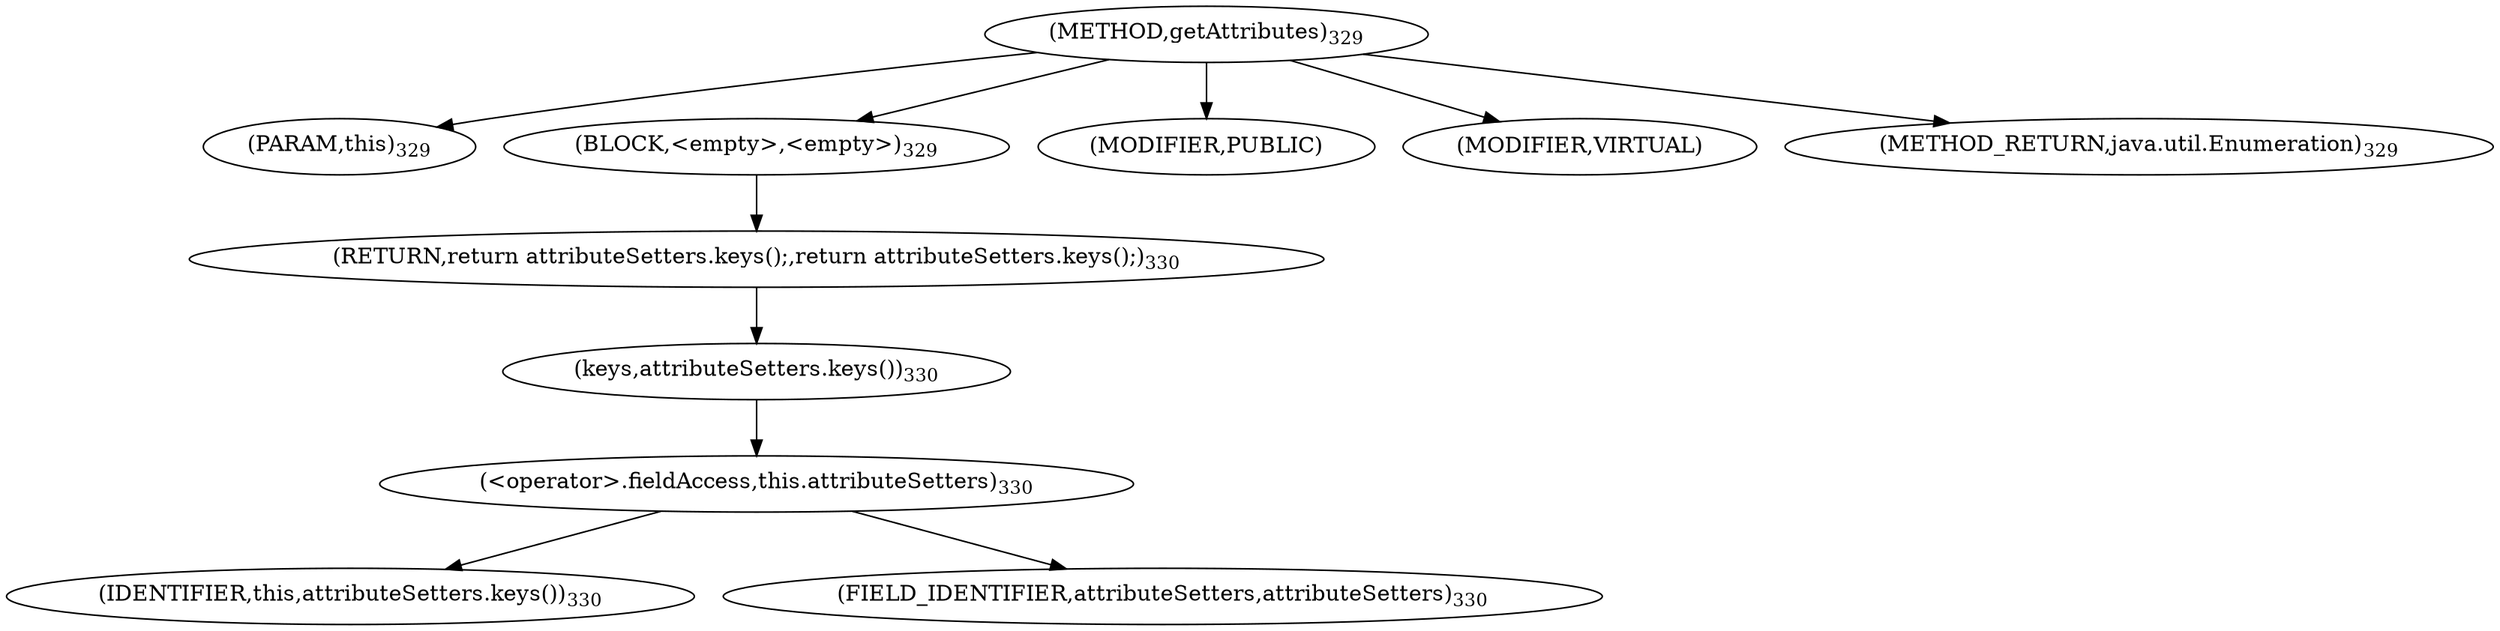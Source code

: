 digraph "getAttributes" {  
"820" [label = <(METHOD,getAttributes)<SUB>329</SUB>> ]
"821" [label = <(PARAM,this)<SUB>329</SUB>> ]
"822" [label = <(BLOCK,&lt;empty&gt;,&lt;empty&gt;)<SUB>329</SUB>> ]
"823" [label = <(RETURN,return attributeSetters.keys();,return attributeSetters.keys();)<SUB>330</SUB>> ]
"824" [label = <(keys,attributeSetters.keys())<SUB>330</SUB>> ]
"825" [label = <(&lt;operator&gt;.fieldAccess,this.attributeSetters)<SUB>330</SUB>> ]
"826" [label = <(IDENTIFIER,this,attributeSetters.keys())<SUB>330</SUB>> ]
"827" [label = <(FIELD_IDENTIFIER,attributeSetters,attributeSetters)<SUB>330</SUB>> ]
"828" [label = <(MODIFIER,PUBLIC)> ]
"829" [label = <(MODIFIER,VIRTUAL)> ]
"830" [label = <(METHOD_RETURN,java.util.Enumeration)<SUB>329</SUB>> ]
  "820" -> "821" 
  "820" -> "822" 
  "820" -> "828" 
  "820" -> "829" 
  "820" -> "830" 
  "822" -> "823" 
  "823" -> "824" 
  "824" -> "825" 
  "825" -> "826" 
  "825" -> "827" 
}
